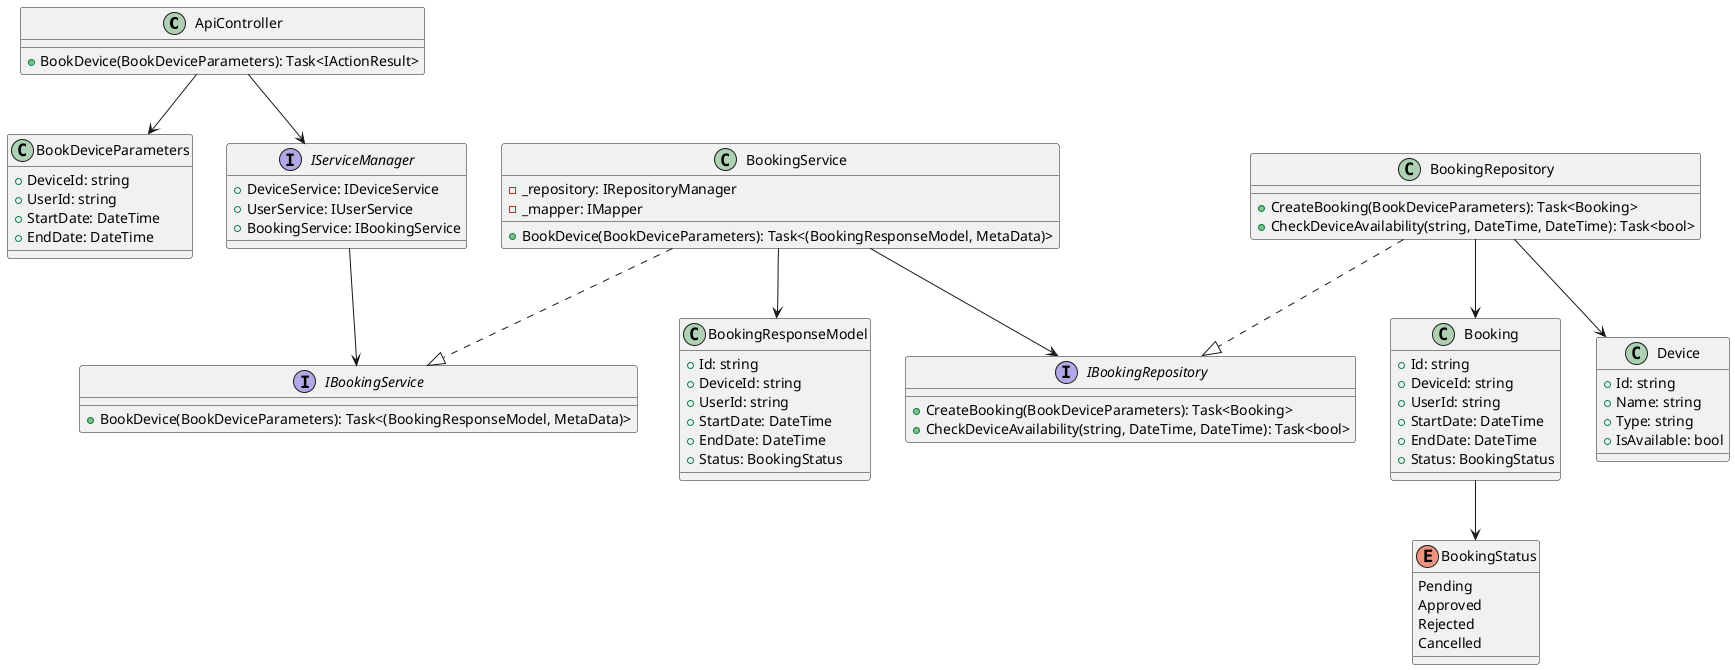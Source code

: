 @startuml
class ApiController {
  +BookDevice(BookDeviceParameters): Task<IActionResult>
}

class BookDeviceParameters {
  +DeviceId: string
  +UserId: string
  +StartDate: DateTime
  +EndDate: DateTime
}

interface IServiceManager {
  +DeviceService: IDeviceService
  +UserService: IUserService
  +BookingService: IBookingService
}

interface IBookingService {
  +BookDevice(BookDeviceParameters): Task<(BookingResponseModel, MetaData)>
}

class BookingService {
  -_repository: IRepositoryManager
  -_mapper: IMapper
  +BookDevice(BookDeviceParameters): Task<(BookingResponseModel, MetaData)>
}

interface IBookingRepository {
  +CreateBooking(BookDeviceParameters): Task<Booking>
  +CheckDeviceAvailability(string, DateTime, DateTime): Task<bool>
}

class BookingRepository {
  +CreateBooking(BookDeviceParameters): Task<Booking>
  +CheckDeviceAvailability(string, DateTime, DateTime): Task<bool>
}

class Booking {
  +Id: string
  +DeviceId: string
  +UserId: string
  +StartDate: DateTime
  +EndDate: DateTime
  +Status: BookingStatus
}

enum BookingStatus {
  Pending
  Approved
  Rejected
  Cancelled
}

class BookingResponseModel {
  +Id: string
  +DeviceId: string
  +UserId: string
  +StartDate: DateTime
  +EndDate: DateTime
  +Status: BookingStatus
}

class Device {
  +Id: string
  +Name: string
  +Type: string
  +IsAvailable: bool
}

ApiController --> IServiceManager
IServiceManager --> IBookingService
BookingService ..|> IBookingService
BookingService --> IBookingRepository
BookingRepository ..|> IBookingRepository
BookingRepository --> Booking
Booking --> BookingStatus
BookingService --> BookingResponseModel
ApiController --> BookDeviceParameters
BookingRepository --> Device
@enduml